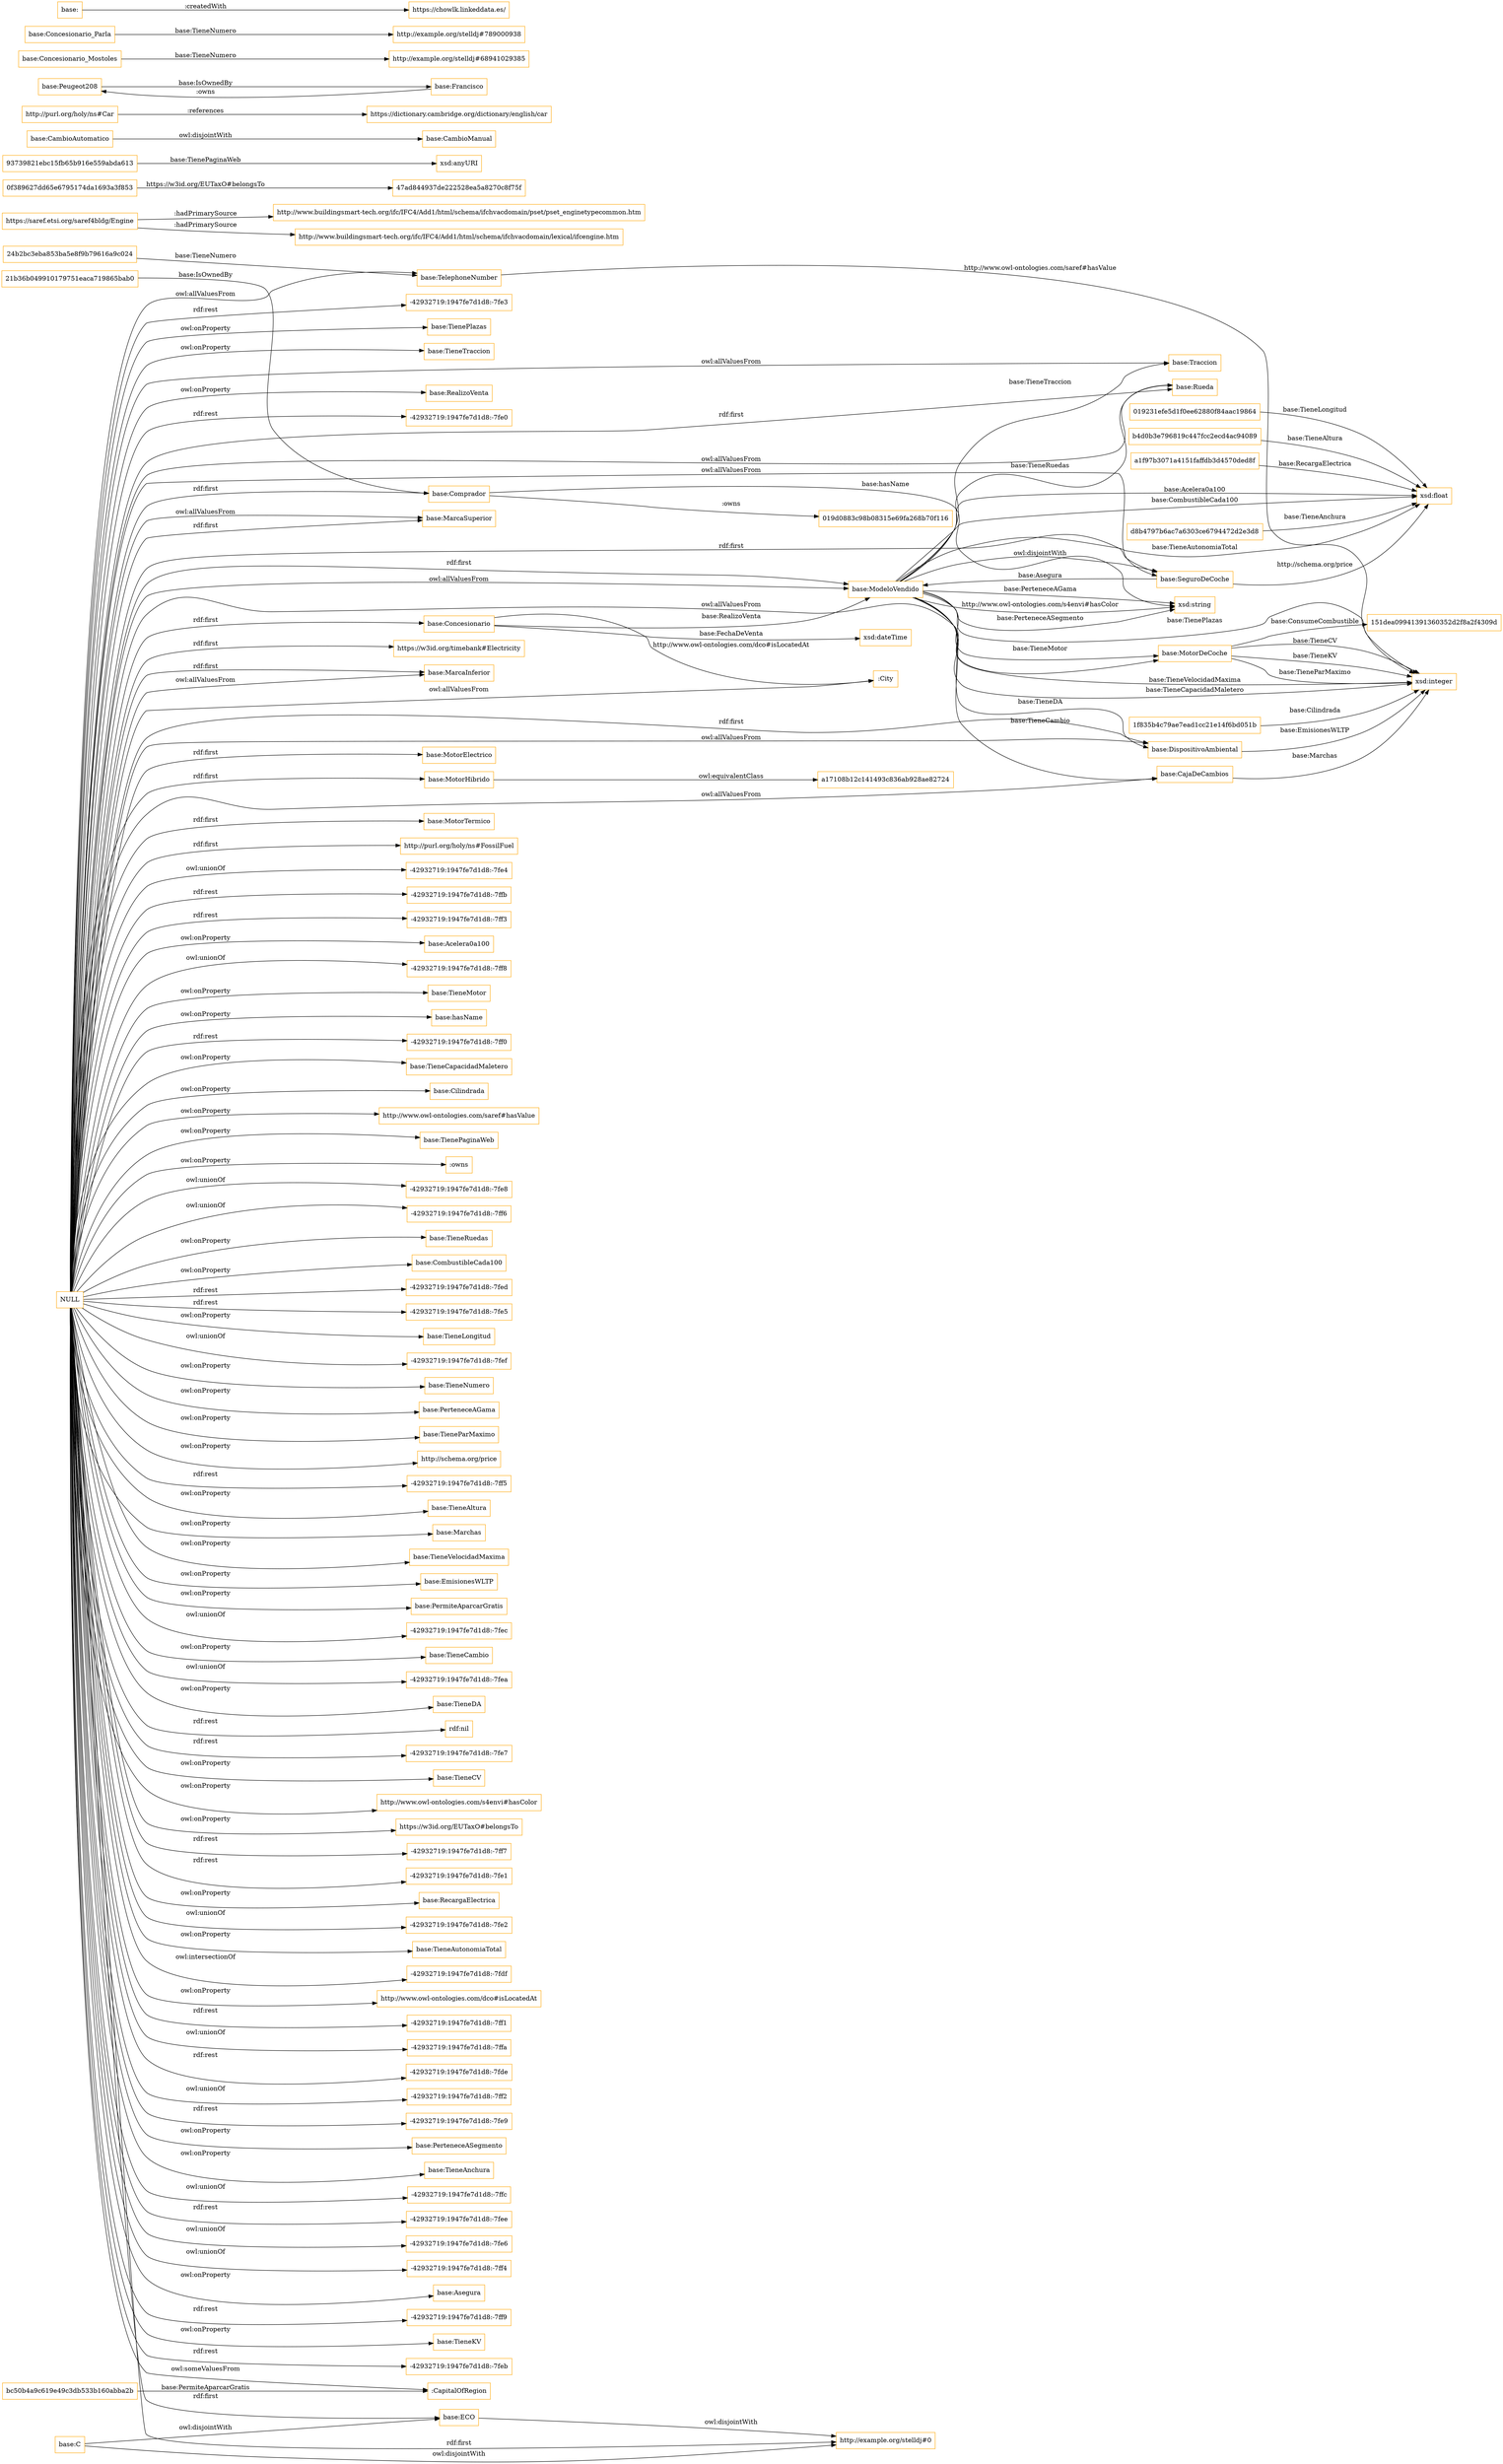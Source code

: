 digraph ar2dtool_diagram { 
rankdir=LR;
size="1501"
node [shape = rectangle, color="orange"]; "24b2bc3eba853ba5e8f9b79616a9c024" "base:Traccion" "21b36b049910179751eaca719865bab0" "bc50b4a9c619e49c3db533b160abba2b" "base:SeguroDeCoche" "base:MarcaSuperior" "151dea09941391360352d2f8a2f4309d" ":CapitalOfRegion" "base:DispositivoAmbiental" "019231efe5d1f0ee62880f84aac19864" "https://saref.etsi.org/saref4bldg/Engine" "base:TelephoneNumber" "base:Comprador" "47ad844937de222528ea5a8270c8f75f" "base:MotorDeCoche" "93739821ebc15fb65b916e559abda613" "base:Rueda" "b4d0b3e796819c447fcc2ecd4ac94089" "0f389627dd65e6795174da1693a3f853" "base:Concesionario" "base:CambioManual" "https://w3id.org/timebank#Electricity" "a1f97b3071a4151faffdb3d4570ded8f" "1f835b4c79ae7ead1cc21e14f6bd051b" "base:CajaDeCambios" "base:MarcaInferior" "base:CambioAutomatico" ":City" "base:C" "base:ECO" "http://purl.org/holy/ns#Car" "base:ModeloVendido" "019d0883c98b08315e69fa268b70f116" "base:MotorElectrico" "base:MotorHibrido" "http://example.org/stelldj#0" "d8b4797b6ac7a6303ce6794472d2e3d8" "a17108b12c141493c836ab928ae82724" "base:MotorTermico" "http://purl.org/holy/ns#FossilFuel" ; /*classes style*/
	"base:C" -> "http://example.org/stelldj#0" [ label = "owl:disjointWith" ];
	"base:C" -> "base:ECO" [ label = "owl:disjointWith" ];
	"base:Peugeot208" -> "base:Francisco" [ label = "base:IsOwnedBy" ];
	"http://purl.org/holy/ns#Car" -> "https://dictionary.cambridge.org/dictionary/english/car" [ label = ":references" ];
	"base:CambioAutomatico" -> "base:CambioManual" [ label = "owl:disjointWith" ];
	"base:Concesionario_Mostoles" -> "http://example.org/stelldj#68941029385" [ label = "base:TieneNumero" ];
	"base:Francisco" -> "base:Peugeot208" [ label = ":owns" ];
	"NULL" -> "base:Traccion" [ label = "owl:allValuesFrom" ];
	"NULL" -> "-42932719:1947fe7d1d8:-7fe4" [ label = "owl:unionOf" ];
	"NULL" -> "-42932719:1947fe7d1d8:-7ffb" [ label = "rdf:rest" ];
	"NULL" -> "-42932719:1947fe7d1d8:-7ff3" [ label = "rdf:rest" ];
	"NULL" -> "base:Acelera0a100" [ label = "owl:onProperty" ];
	"NULL" -> "base:MarcaInferior" [ label = "owl:allValuesFrom" ];
	"NULL" -> "-42932719:1947fe7d1d8:-7ff8" [ label = "owl:unionOf" ];
	"NULL" -> "base:TieneMotor" [ label = "owl:onProperty" ];
	"NULL" -> "base:hasName" [ label = "owl:onProperty" ];
	"NULL" -> "-42932719:1947fe7d1d8:-7ff0" [ label = "rdf:rest" ];
	"NULL" -> "base:Comprador" [ label = "rdf:first" ];
	"NULL" -> "base:TieneCapacidadMaletero" [ label = "owl:onProperty" ];
	"NULL" -> "base:Cilindrada" [ label = "owl:onProperty" ];
	"NULL" -> "base:MotorTermico" [ label = "rdf:first" ];
	"NULL" -> "http://www.owl-ontologies.com/saref#hasValue" [ label = "owl:onProperty" ];
	"NULL" -> "base:TienePaginaWeb" [ label = "owl:onProperty" ];
	"NULL" -> ":owns" [ label = "owl:onProperty" ];
	"NULL" -> "-42932719:1947fe7d1d8:-7fe8" [ label = "owl:unionOf" ];
	"NULL" -> "-42932719:1947fe7d1d8:-7ff6" [ label = "owl:unionOf" ];
	"NULL" -> "base:TieneRuedas" [ label = "owl:onProperty" ];
	"NULL" -> "base:CombustibleCada100" [ label = "owl:onProperty" ];
	"NULL" -> "-42932719:1947fe7d1d8:-7fed" [ label = "rdf:rest" ];
	"NULL" -> "-42932719:1947fe7d1d8:-7fe5" [ label = "rdf:rest" ];
	"NULL" -> "base:TieneLongitud" [ label = "owl:onProperty" ];
	"NULL" -> "-42932719:1947fe7d1d8:-7fef" [ label = "owl:unionOf" ];
	"NULL" -> "base:TieneNumero" [ label = "owl:onProperty" ];
	"NULL" -> "http://example.org/stelldj#0" [ label = "rdf:first" ];
	"NULL" -> "base:ModeloVendido" [ label = "owl:allValuesFrom" ];
	"NULL" -> "base:PerteneceAGama" [ label = "owl:onProperty" ];
	"NULL" -> "base:TieneParMaximo" [ label = "owl:onProperty" ];
	"NULL" -> "http://schema.org/price" [ label = "owl:onProperty" ];
	"NULL" -> "-42932719:1947fe7d1d8:-7ff5" [ label = "rdf:rest" ];
	"NULL" -> "base:TieneAltura" [ label = "owl:onProperty" ];
	"NULL" -> "base:Marchas" [ label = "owl:onProperty" ];
	"NULL" -> "base:TieneVelocidadMaxima" [ label = "owl:onProperty" ];
	"NULL" -> "base:EmisionesWLTP" [ label = "owl:onProperty" ];
	"NULL" -> "base:PermiteAparcarGratis" [ label = "owl:onProperty" ];
	"NULL" -> "base:ModeloVendido" [ label = "rdf:first" ];
	"NULL" -> "-42932719:1947fe7d1d8:-7fec" [ label = "owl:unionOf" ];
	"NULL" -> "base:Rueda" [ label = "owl:allValuesFrom" ];
	"NULL" -> "base:CajaDeCambios" [ label = "owl:allValuesFrom" ];
	"NULL" -> "base:TieneCambio" [ label = "owl:onProperty" ];
	"NULL" -> "-42932719:1947fe7d1d8:-7fea" [ label = "owl:unionOf" ];
	"NULL" -> "https://w3id.org/timebank#Electricity" [ label = "rdf:first" ];
	"NULL" -> "base:TieneDA" [ label = "owl:onProperty" ];
	"NULL" -> "rdf:nil" [ label = "rdf:rest" ];
	"NULL" -> "-42932719:1947fe7d1d8:-7fe7" [ label = "rdf:rest" ];
	"NULL" -> "base:DispositivoAmbiental" [ label = "owl:allValuesFrom" ];
	"NULL" -> "base:DispositivoAmbiental" [ label = "rdf:first" ];
	"NULL" -> "base:TieneCV" [ label = "owl:onProperty" ];
	"NULL" -> "http://purl.org/holy/ns#FossilFuel" [ label = "rdf:first" ];
	"NULL" -> "http://www.owl-ontologies.com/s4envi#hasColor" [ label = "owl:onProperty" ];
	"NULL" -> "base:MarcaSuperior" [ label = "rdf:first" ];
	"NULL" -> "https://w3id.org/EUTaxO#belongsTo" [ label = "owl:onProperty" ];
	"NULL" -> "-42932719:1947fe7d1d8:-7ff7" [ label = "rdf:rest" ];
	"NULL" -> "base:SeguroDeCoche" [ label = "owl:allValuesFrom" ];
	"NULL" -> "base:SeguroDeCoche" [ label = "rdf:first" ];
	"NULL" -> "base:Concesionario" [ label = "rdf:first" ];
	"NULL" -> "-42932719:1947fe7d1d8:-7fe1" [ label = "rdf:rest" ];
	"NULL" -> "base:MotorElectrico" [ label = "rdf:first" ];
	"NULL" -> "base:RecargaElectrica" [ label = "owl:onProperty" ];
	"NULL" -> "base:Rueda" [ label = "rdf:first" ];
	"NULL" -> "base:ECO" [ label = "rdf:first" ];
	"NULL" -> "-42932719:1947fe7d1d8:-7fe2" [ label = "owl:unionOf" ];
	"NULL" -> "base:TieneAutonomiaTotal" [ label = "owl:onProperty" ];
	"NULL" -> "-42932719:1947fe7d1d8:-7fdf" [ label = "owl:intersectionOf" ];
	"NULL" -> "http://www.owl-ontologies.com/dco#isLocatedAt" [ label = "owl:onProperty" ];
	"NULL" -> "-42932719:1947fe7d1d8:-7ff1" [ label = "rdf:rest" ];
	"NULL" -> "-42932719:1947fe7d1d8:-7ffa" [ label = "owl:unionOf" ];
	"NULL" -> "base:MarcaInferior" [ label = "rdf:first" ];
	"NULL" -> "-42932719:1947fe7d1d8:-7fde" [ label = "rdf:rest" ];
	"NULL" -> "-42932719:1947fe7d1d8:-7ff2" [ label = "owl:unionOf" ];
	"NULL" -> ":CapitalOfRegion" [ label = "owl:someValuesFrom" ];
	"NULL" -> "-42932719:1947fe7d1d8:-7fe9" [ label = "rdf:rest" ];
	"NULL" -> "base:MotorHibrido" [ label = "rdf:first" ];
	"NULL" -> "base:PerteneceASegmento" [ label = "owl:onProperty" ];
	"NULL" -> "base:TieneAnchura" [ label = "owl:onProperty" ];
	"NULL" -> "-42932719:1947fe7d1d8:-7ffc" [ label = "owl:unionOf" ];
	"NULL" -> "-42932719:1947fe7d1d8:-7fee" [ label = "rdf:rest" ];
	"NULL" -> "base:TelephoneNumber" [ label = "owl:allValuesFrom" ];
	"NULL" -> "-42932719:1947fe7d1d8:-7fe6" [ label = "owl:unionOf" ];
	"NULL" -> "-42932719:1947fe7d1d8:-7ff4" [ label = "owl:unionOf" ];
	"NULL" -> "base:MotorDeCoche" [ label = "owl:allValuesFrom" ];
	"NULL" -> "base:Asegura" [ label = "owl:onProperty" ];
	"NULL" -> ":City" [ label = "owl:allValuesFrom" ];
	"NULL" -> "base:MarcaSuperior" [ label = "owl:allValuesFrom" ];
	"NULL" -> "-42932719:1947fe7d1d8:-7ff9" [ label = "rdf:rest" ];
	"NULL" -> "base:TieneKV" [ label = "owl:onProperty" ];
	"NULL" -> "-42932719:1947fe7d1d8:-7feb" [ label = "rdf:rest" ];
	"NULL" -> "-42932719:1947fe7d1d8:-7fe3" [ label = "rdf:rest" ];
	"NULL" -> "base:TienePlazas" [ label = "owl:onProperty" ];
	"NULL" -> "base:TieneTraccion" [ label = "owl:onProperty" ];
	"NULL" -> "base:RealizoVenta" [ label = "owl:onProperty" ];
	"NULL" -> "-42932719:1947fe7d1d8:-7fe0" [ label = "rdf:rest" ];
	"base:MotorHibrido" -> "a17108b12c141493c836ab928ae82724" [ label = "owl:equivalentClass" ];
	"https://saref.etsi.org/saref4bldg/Engine" -> "http://www.buildingsmart-tech.org/ifc/IFC4/Add1/html/schema/ifchvacdomain/pset/pset_enginetypecommon.htm" [ label = ":hadPrimarySource" ];
	"https://saref.etsi.org/saref4bldg/Engine" -> "http://www.buildingsmart-tech.org/ifc/IFC4/Add1/html/schema/ifchvacdomain/lexical/ifcengine.htm" [ label = ":hadPrimarySource" ];
	"base:ECO" -> "http://example.org/stelldj#0" [ label = "owl:disjointWith" ];
	"base:Concesionario_Parla" -> "http://example.org/stelldj#789000938" [ label = "base:TieneNumero" ];
	"base:ModeloVendido" -> "base:SeguroDeCoche" [ label = "owl:disjointWith" ];
	"base:" -> "https://chowlk.linkeddata.es/" [ label = ":createdWith" ];
	"21b36b049910179751eaca719865bab0" -> "base:Comprador" [ label = "base:IsOwnedBy" ];
	"base:Comprador" -> "xsd:string" [ label = "base:hasName" ];
	"base:Concesionario" -> "xsd:dateTime" [ label = "base:FechaDeVenta" ];
	"24b2bc3eba853ba5e8f9b79616a9c024" -> "base:TelephoneNumber" [ label = "base:TieneNumero" ];
	"base:ModeloVendido" -> "base:Traccion" [ label = "base:TieneTraccion" ];
	"93739821ebc15fb65b916e559abda613" -> "xsd:anyURI" [ label = "base:TienePaginaWeb" ];
	"019231efe5d1f0ee62880f84aac19864" -> "xsd:float" [ label = "base:TieneLongitud" ];
	"b4d0b3e796819c447fcc2ecd4ac94089" -> "xsd:float" [ label = "base:TieneAltura" ];
	"base:ModeloVendido" -> "xsd:float" [ label = "base:Acelera0a100" ];
	"base:MotorDeCoche" -> "xsd:integer" [ label = "base:TieneCV" ];
	"base:TelephoneNumber" -> "xsd:integer" [ label = "http://www.owl-ontologies.com/saref#hasValue" ];
	"base:ModeloVendido" -> "base:Rueda" [ label = "base:TieneRuedas" ];
	"base:MotorDeCoche" -> "151dea09941391360352d2f8a2f4309d" [ label = "base:ConsumeCombustible" ];
	"base:Concesionario" -> "base:ModeloVendido" [ label = "base:RealizoVenta" ];
	"base:Concesionario" -> ":City" [ label = "http://www.owl-ontologies.com/dco#isLocatedAt" ];
	"base:SeguroDeCoche" -> "xsd:float" [ label = "http://schema.org/price" ];
	"base:SeguroDeCoche" -> "base:ModeloVendido" [ label = "base:Asegura" ];
	"base:ModeloVendido" -> "base:DispositivoAmbiental" [ label = "base:TieneDA" ];
	"base:ModeloVendido" -> "base:CajaDeCambios" [ label = "base:TieneCambio" ];
	"base:ModeloVendido" -> "xsd:float" [ label = "base:CombustibleCada100" ];
	"d8b4797b6ac7a6303ce6794472d2e3d8" -> "xsd:float" [ label = "base:TieneAnchura" ];
	"base:ModeloVendido" -> "xsd:string" [ label = "base:PerteneceAGama" ];
	"base:ModeloVendido" -> "xsd:integer" [ label = "base:TieneVelocidadMaxima" ];
	"base:ModeloVendido" -> "xsd:integer" [ label = "base:TieneCapacidadMaletero" ];
	"base:MotorDeCoche" -> "xsd:integer" [ label = "base:TieneKV" ];
	"base:ModeloVendido" -> "xsd:string" [ label = "http://www.owl-ontologies.com/s4envi#hasColor" ];
	"base:ModeloVendido" -> "xsd:float" [ label = "base:TieneAutonomiaTotal" ];
	"0f389627dd65e6795174da1693a3f853" -> "47ad844937de222528ea5a8270c8f75f" [ label = "https://w3id.org/EUTaxO#belongsTo" ];
	"base:CajaDeCambios" -> "xsd:integer" [ label = "base:Marchas" ];
	"base:ModeloVendido" -> "base:MotorDeCoche" [ label = "base:TieneMotor" ];
	"base:ModeloVendido" -> "xsd:string" [ label = "base:PerteneceASegmento" ];
	"a1f97b3071a4151faffdb3d4570ded8f" -> "xsd:float" [ label = "base:RecargaElectrica" ];
	"base:Comprador" -> "019d0883c98b08315e69fa268b70f116" [ label = ":owns" ];
	"base:ModeloVendido" -> "xsd:integer" [ label = "base:TienePlazas" ];
	"base:MotorDeCoche" -> "xsd:integer" [ label = "base:TieneParMaximo" ];
	"1f835b4c79ae7ead1cc21e14f6bd051b" -> "xsd:integer" [ label = "base:Cilindrada" ];
	"base:DispositivoAmbiental" -> "xsd:integer" [ label = "base:EmisionesWLTP" ];
	"bc50b4a9c619e49c3db533b160abba2b" -> ":CapitalOfRegion" [ label = "base:PermiteAparcarGratis" ];

}
